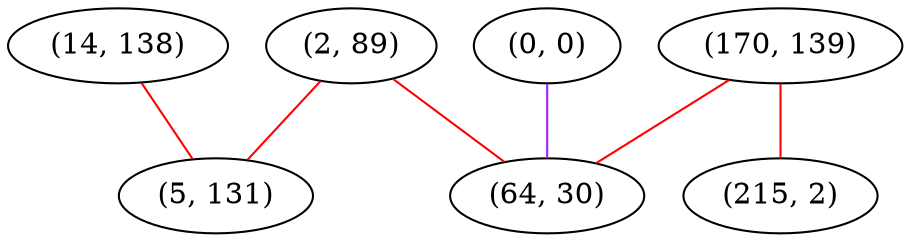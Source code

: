 graph "" {
"(14, 138)";
"(170, 139)";
"(215, 2)";
"(0, 0)";
"(2, 89)";
"(64, 30)";
"(5, 131)";
"(14, 138)" -- "(5, 131)"  [color=red, key=0, weight=1];
"(170, 139)" -- "(64, 30)"  [color=red, key=0, weight=1];
"(170, 139)" -- "(215, 2)"  [color=red, key=0, weight=1];
"(0, 0)" -- "(64, 30)"  [color=purple, key=0, weight=4];
"(2, 89)" -- "(64, 30)"  [color=red, key=0, weight=1];
"(2, 89)" -- "(5, 131)"  [color=red, key=0, weight=1];
}
